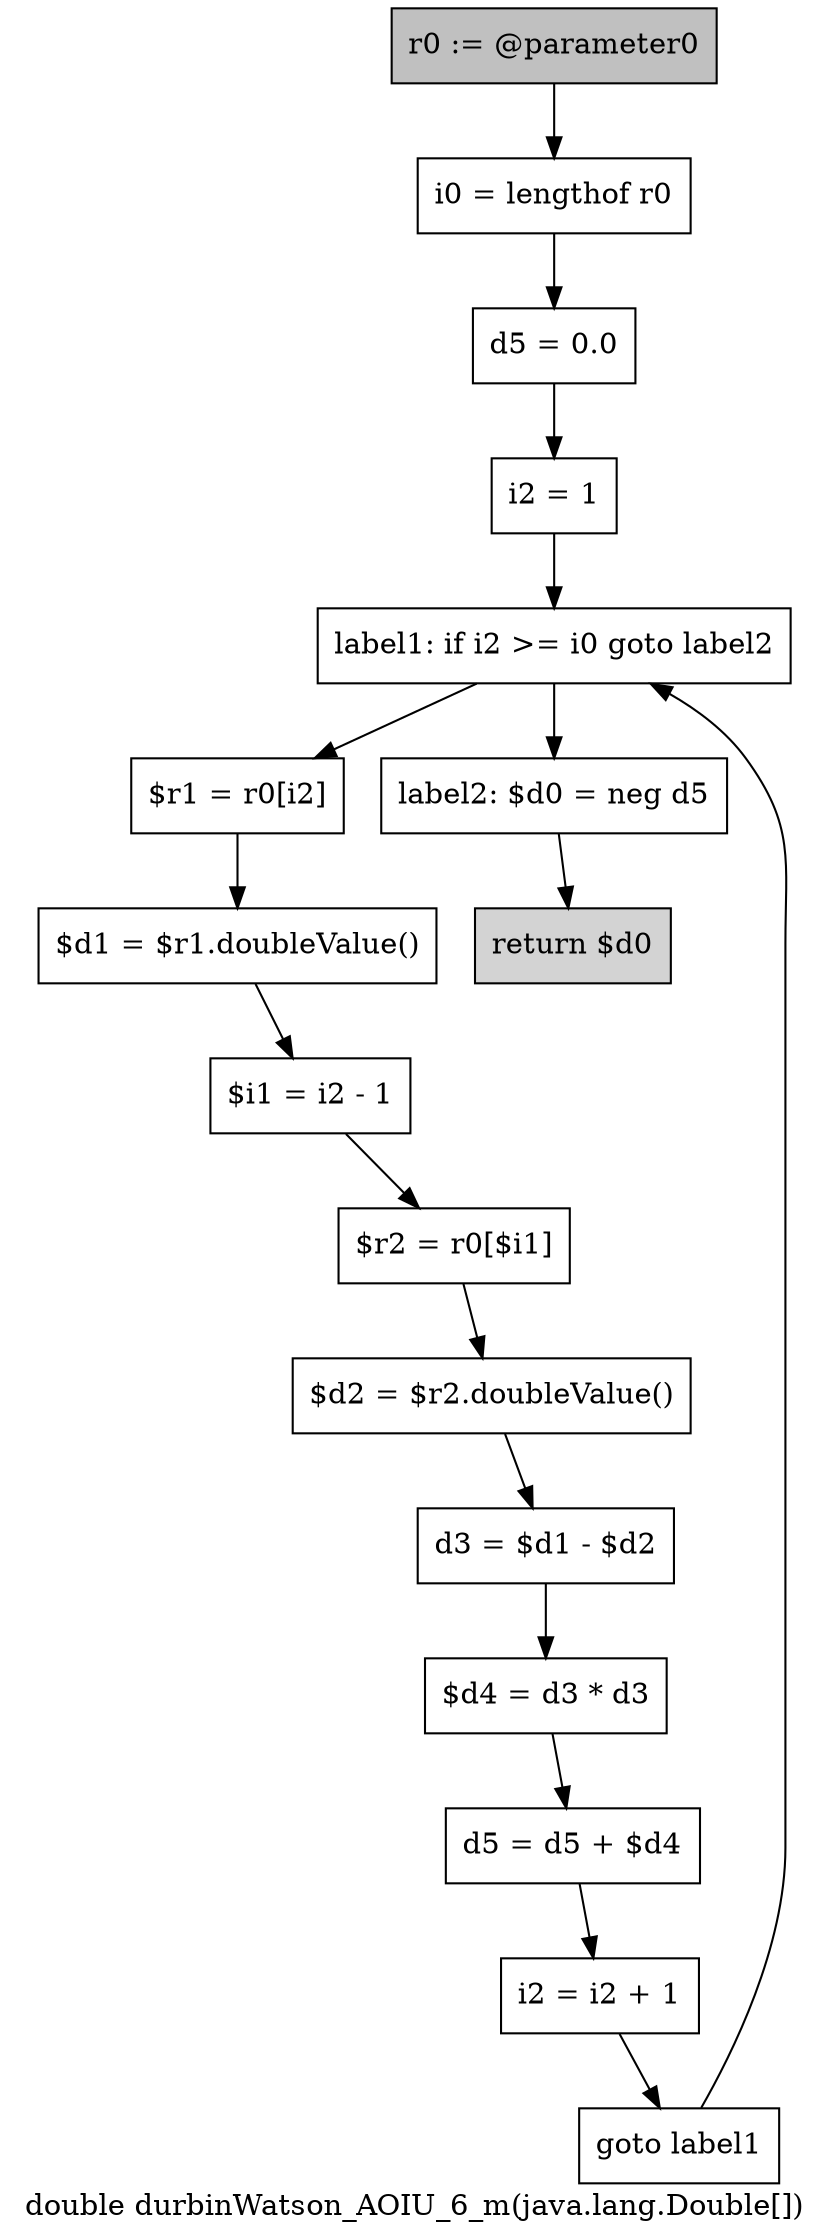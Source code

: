 digraph "double durbinWatson_AOIU_6_m(java.lang.Double[])" {
    label="double durbinWatson_AOIU_6_m(java.lang.Double[])";
    node [shape=box];
    "0" [style=filled,fillcolor=gray,label="r0 := @parameter0",];
    "1" [label="i0 = lengthof r0",];
    "0"->"1";
    "2" [label="d5 = 0.0",];
    "1"->"2";
    "3" [label="i2 = 1",];
    "2"->"3";
    "4" [label="label1: if i2 >= i0 goto label2",];
    "3"->"4";
    "5" [label="$r1 = r0[i2]",];
    "4"->"5";
    "15" [label="label2: $d0 = neg d5",];
    "4"->"15";
    "6" [label="$d1 = $r1.doubleValue()",];
    "5"->"6";
    "7" [label="$i1 = i2 - 1",];
    "6"->"7";
    "8" [label="$r2 = r0[$i1]",];
    "7"->"8";
    "9" [label="$d2 = $r2.doubleValue()",];
    "8"->"9";
    "10" [label="d3 = $d1 - $d2",];
    "9"->"10";
    "11" [label="$d4 = d3 * d3",];
    "10"->"11";
    "12" [label="d5 = d5 + $d4",];
    "11"->"12";
    "13" [label="i2 = i2 + 1",];
    "12"->"13";
    "14" [label="goto label1",];
    "13"->"14";
    "14"->"4";
    "16" [style=filled,fillcolor=lightgray,label="return $d0",];
    "15"->"16";
}
